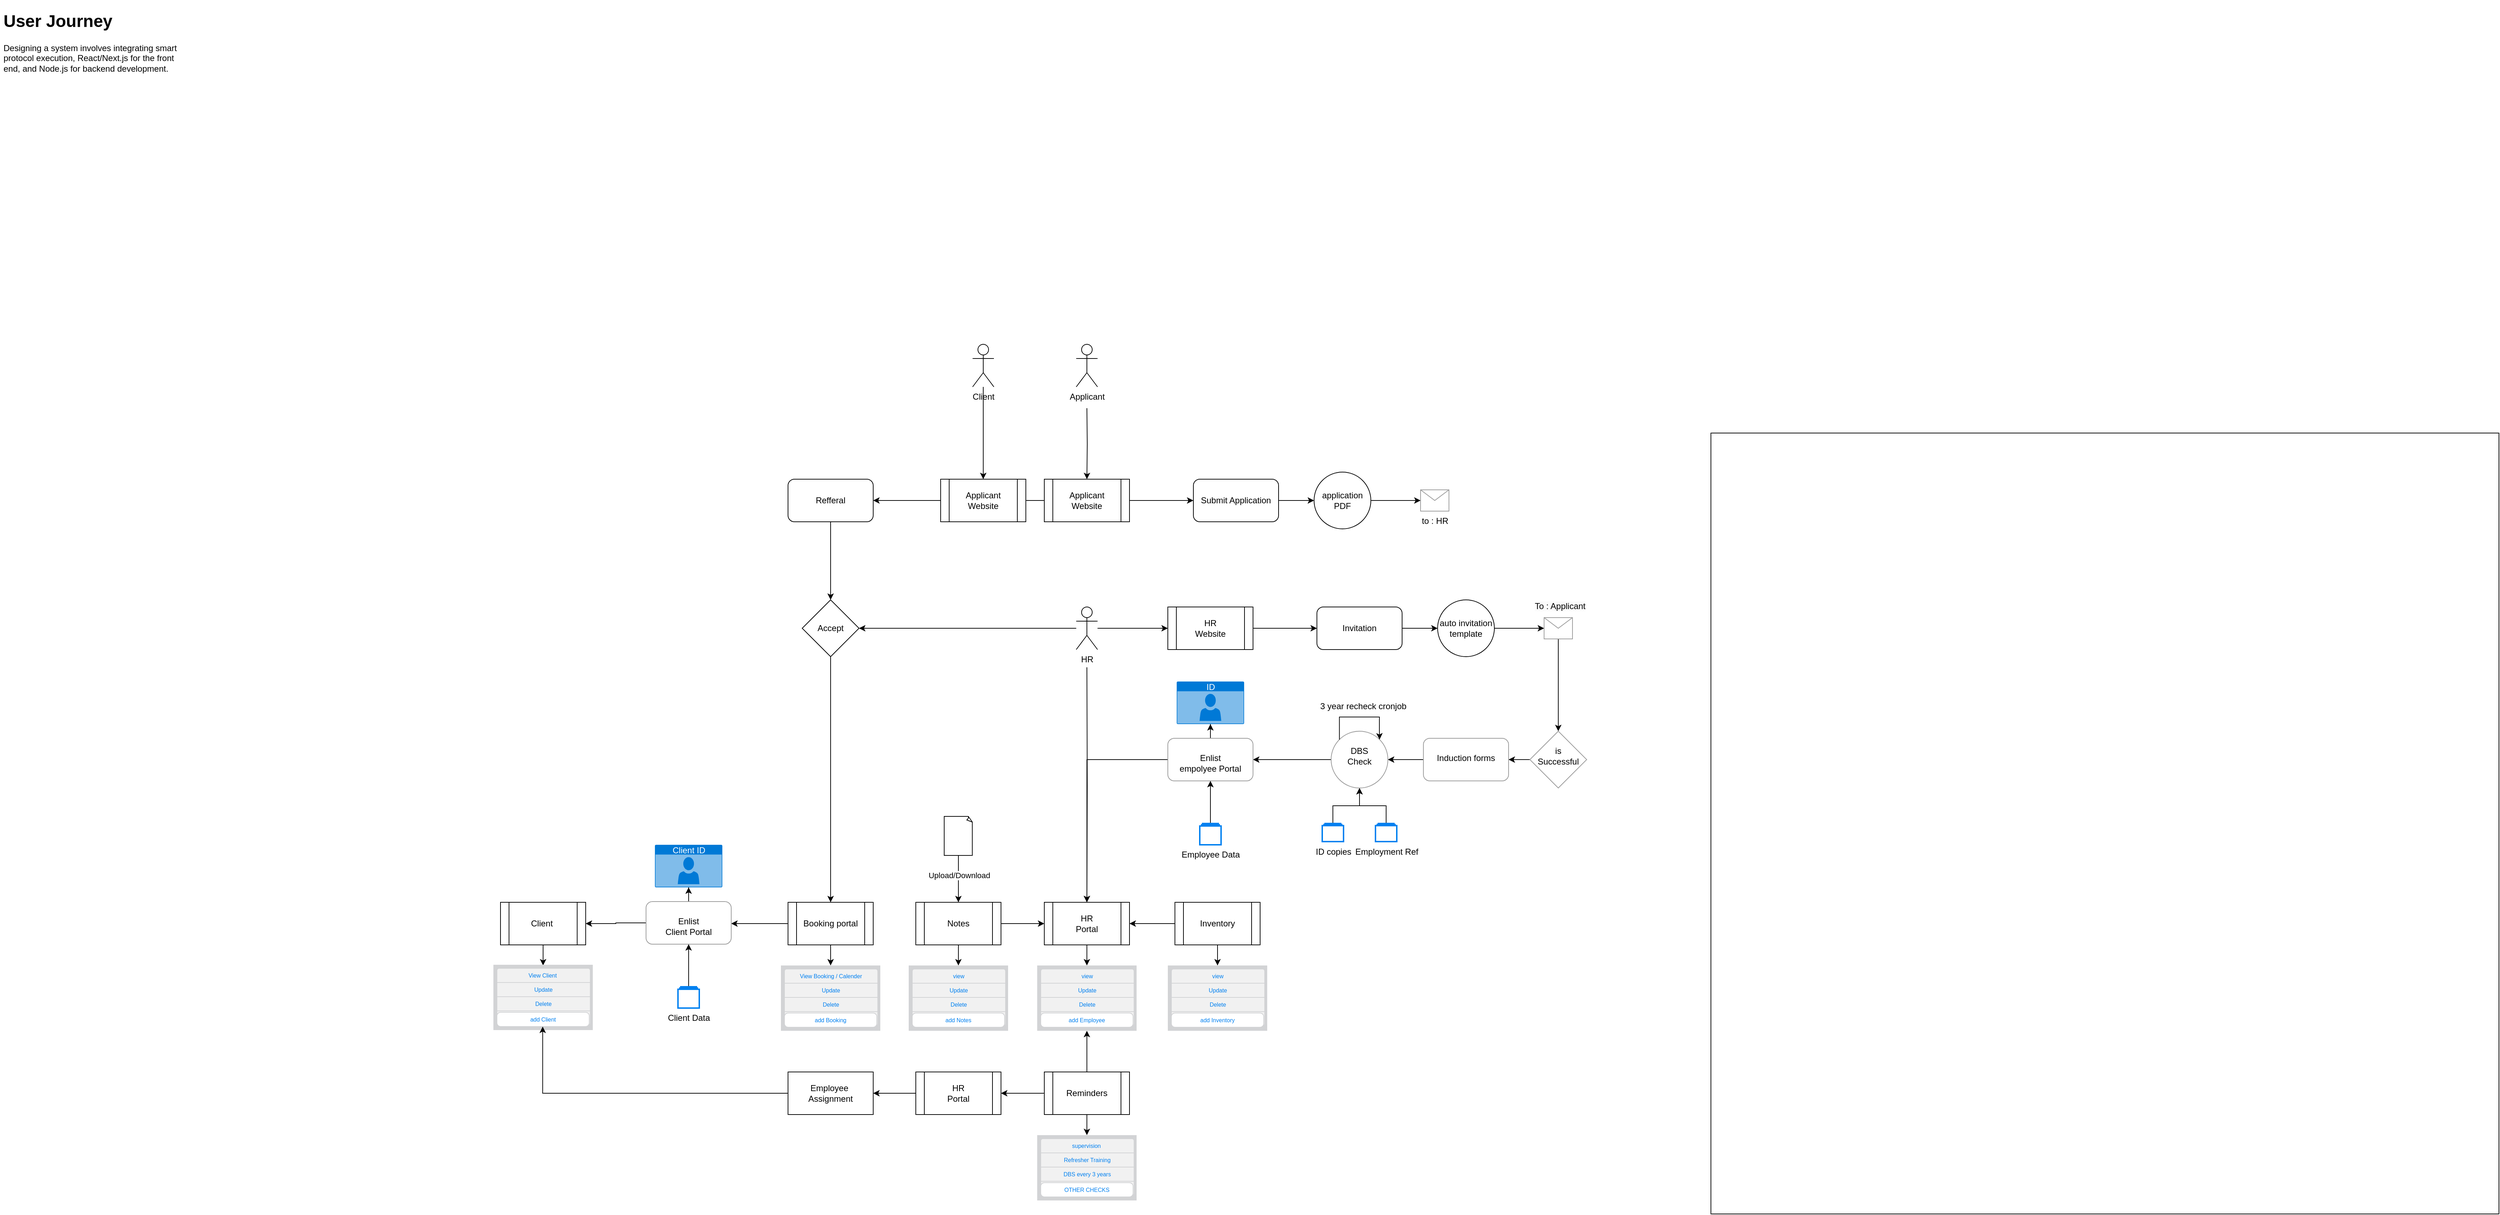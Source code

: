 <mxfile version="23.1.2" type="github">
  <diagram name="Page-1" id="7jnju3X13NSetyP83VK7">
    <mxGraphModel dx="2098" dy="1732" grid="1" gridSize="10" guides="1" tooltips="1" connect="1" arrows="1" fold="1" page="1" pageScale="1" pageWidth="850" pageHeight="1100" math="0" shadow="0">
      <root>
        <mxCell id="0" />
        <mxCell id="1" parent="0" />
        <mxCell id="fMP2AaIuiXEpkMYZhFBn-1" value="" style="rounded=0;whiteSpace=wrap;html=1;" vertex="1" parent="1">
          <mxGeometry x="1820" y="10" width="1110" height="1100" as="geometry" />
        </mxCell>
        <mxCell id="PZjx9glAYog10NwFBfw6-6" style="edgeStyle=orthogonalEdgeStyle;rounded=0;orthogonalLoop=1;jettySize=auto;html=1;entryX=0;entryY=0.5;entryDx=0;entryDy=0;" parent="1" source="PZjx9glAYog10NwFBfw6-1" target="PZjx9glAYog10NwFBfw6-2" edge="1">
          <mxGeometry relative="1" as="geometry" />
        </mxCell>
        <mxCell id="PZjx9glAYog10NwFBfw6-1" value="Applicant&lt;br&gt;Website" style="shape=process;whiteSpace=wrap;html=1;backgroundOutline=1;" parent="1" vertex="1">
          <mxGeometry x="881" y="75" width="120" height="60" as="geometry" />
        </mxCell>
        <mxCell id="PZjx9glAYog10NwFBfw6-11" value="" style="edgeStyle=orthogonalEdgeStyle;rounded=0;orthogonalLoop=1;jettySize=auto;html=1;" parent="1" source="PZjx9glAYog10NwFBfw6-2" target="PZjx9glAYog10NwFBfw6-10" edge="1">
          <mxGeometry relative="1" as="geometry" />
        </mxCell>
        <mxCell id="PZjx9glAYog10NwFBfw6-2" value="Submit Application" style="rounded=1;whiteSpace=wrap;html=1;" parent="1" vertex="1">
          <mxGeometry x="1091" y="75" width="120" height="60" as="geometry" />
        </mxCell>
        <mxCell id="fMP2AaIuiXEpkMYZhFBn-12" style="edgeStyle=orthogonalEdgeStyle;rounded=0;orthogonalLoop=1;jettySize=auto;html=1;" edge="1" parent="1" target="PZjx9glAYog10NwFBfw6-1">
          <mxGeometry relative="1" as="geometry">
            <mxPoint x="941" y="-25" as="sourcePoint" />
          </mxGeometry>
        </mxCell>
        <mxCell id="PZjx9glAYog10NwFBfw6-3" value="Applicant" style="shape=umlActor;verticalLabelPosition=bottom;verticalAlign=top;html=1;outlineConnect=0;" parent="1" vertex="1">
          <mxGeometry x="926" y="-115" width="30" height="60" as="geometry" />
        </mxCell>
        <mxCell id="PZjx9glAYog10NwFBfw6-7" value="to : HR" style="verticalLabelPosition=bottom;shadow=0;dashed=0;align=center;html=1;verticalAlign=top;strokeWidth=1;shape=mxgraph.mockup.misc.mail2;strokeColor=#999999;" parent="1" vertex="1">
          <mxGeometry x="1411" y="90" width="40" height="30" as="geometry" />
        </mxCell>
        <mxCell id="PZjx9glAYog10NwFBfw6-12" value="" style="edgeStyle=orthogonalEdgeStyle;rounded=0;orthogonalLoop=1;jettySize=auto;html=1;" parent="1" source="PZjx9glAYog10NwFBfw6-10" target="PZjx9glAYog10NwFBfw6-7" edge="1">
          <mxGeometry relative="1" as="geometry" />
        </mxCell>
        <mxCell id="PZjx9glAYog10NwFBfw6-10" value="application PDF" style="ellipse;whiteSpace=wrap;html=1;aspect=fixed;" parent="1" vertex="1">
          <mxGeometry x="1261" y="65" width="80" height="80" as="geometry" />
        </mxCell>
        <mxCell id="PZjx9glAYog10NwFBfw6-13" style="edgeStyle=orthogonalEdgeStyle;rounded=0;orthogonalLoop=1;jettySize=auto;html=1;entryX=0;entryY=0.5;entryDx=0;entryDy=0;" parent="1" source="PZjx9glAYog10NwFBfw6-14" target="PZjx9glAYog10NwFBfw6-16" edge="1">
          <mxGeometry relative="1" as="geometry" />
        </mxCell>
        <mxCell id="PZjx9glAYog10NwFBfw6-14" value="HR&lt;br&gt;Website" style="shape=process;whiteSpace=wrap;html=1;backgroundOutline=1;" parent="1" vertex="1">
          <mxGeometry x="1055" y="255" width="120" height="60" as="geometry" />
        </mxCell>
        <mxCell id="PZjx9glAYog10NwFBfw6-15" value="" style="edgeStyle=orthogonalEdgeStyle;rounded=0;orthogonalLoop=1;jettySize=auto;html=1;" parent="1" source="PZjx9glAYog10NwFBfw6-16" target="PZjx9glAYog10NwFBfw6-21" edge="1">
          <mxGeometry relative="1" as="geometry" />
        </mxCell>
        <mxCell id="PZjx9glAYog10NwFBfw6-16" value="Invitation" style="rounded=1;whiteSpace=wrap;html=1;" parent="1" vertex="1">
          <mxGeometry x="1265" y="255" width="120" height="60" as="geometry" />
        </mxCell>
        <mxCell id="PZjx9glAYog10NwFBfw6-17" style="edgeStyle=orthogonalEdgeStyle;rounded=0;orthogonalLoop=1;jettySize=auto;html=1;entryX=0;entryY=0.5;entryDx=0;entryDy=0;" parent="1" source="PZjx9glAYog10NwFBfw6-18" target="PZjx9glAYog10NwFBfw6-14" edge="1">
          <mxGeometry relative="1" as="geometry" />
        </mxCell>
        <mxCell id="PZjx9glAYog10NwFBfw6-68" style="edgeStyle=orthogonalEdgeStyle;rounded=0;orthogonalLoop=1;jettySize=auto;html=1;" parent="1" target="PZjx9glAYog10NwFBfw6-58" edge="1">
          <mxGeometry relative="1" as="geometry">
            <mxPoint x="941" y="340" as="sourcePoint" />
          </mxGeometry>
        </mxCell>
        <mxCell id="fMP2AaIuiXEpkMYZhFBn-17" style="edgeStyle=orthogonalEdgeStyle;rounded=0;orthogonalLoop=1;jettySize=auto;html=1;entryX=1;entryY=0.5;entryDx=0;entryDy=0;" edge="1" parent="1" source="PZjx9glAYog10NwFBfw6-18" target="fMP2AaIuiXEpkMYZhFBn-19">
          <mxGeometry relative="1" as="geometry">
            <mxPoint x="630" y="285" as="targetPoint" />
          </mxGeometry>
        </mxCell>
        <mxCell id="PZjx9glAYog10NwFBfw6-18" value="HR" style="shape=umlActor;verticalLabelPosition=bottom;verticalAlign=top;html=1;outlineConnect=0;" parent="1" vertex="1">
          <mxGeometry x="926" y="255" width="30" height="60" as="geometry" />
        </mxCell>
        <mxCell id="PZjx9glAYog10NwFBfw6-23" value="" style="edgeStyle=orthogonalEdgeStyle;rounded=0;orthogonalLoop=1;jettySize=auto;html=1;" parent="1" source="PZjx9glAYog10NwFBfw6-19" target="PZjx9glAYog10NwFBfw6-22" edge="1">
          <mxGeometry relative="1" as="geometry" />
        </mxCell>
        <mxCell id="PZjx9glAYog10NwFBfw6-19" value="" style="verticalLabelPosition=bottom;shadow=0;dashed=0;align=center;html=1;verticalAlign=top;strokeWidth=1;shape=mxgraph.mockup.misc.mail2;strokeColor=#999999;" parent="1" vertex="1">
          <mxGeometry x="1585" y="270" width="40" height="30" as="geometry" />
        </mxCell>
        <mxCell id="PZjx9glAYog10NwFBfw6-20" value="" style="edgeStyle=orthogonalEdgeStyle;rounded=0;orthogonalLoop=1;jettySize=auto;html=1;" parent="1" source="PZjx9glAYog10NwFBfw6-21" target="PZjx9glAYog10NwFBfw6-19" edge="1">
          <mxGeometry relative="1" as="geometry" />
        </mxCell>
        <mxCell id="PZjx9glAYog10NwFBfw6-21" value="auto invitation template" style="ellipse;whiteSpace=wrap;html=1;aspect=fixed;" parent="1" vertex="1">
          <mxGeometry x="1435" y="245" width="80" height="80" as="geometry" />
        </mxCell>
        <mxCell id="PZjx9glAYog10NwFBfw6-25" value="" style="edgeStyle=orthogonalEdgeStyle;rounded=0;orthogonalLoop=1;jettySize=auto;html=1;" parent="1" source="PZjx9glAYog10NwFBfw6-22" target="PZjx9glAYog10NwFBfw6-24" edge="1">
          <mxGeometry relative="1" as="geometry" />
        </mxCell>
        <mxCell id="PZjx9glAYog10NwFBfw6-22" value="&lt;br&gt;is&lt;br&gt;Successful" style="rhombus;whiteSpace=wrap;html=1;verticalAlign=top;strokeColor=#999999;shadow=0;dashed=0;strokeWidth=1;" parent="1" vertex="1">
          <mxGeometry x="1565" y="430" width="80" height="80" as="geometry" />
        </mxCell>
        <mxCell id="PZjx9glAYog10NwFBfw6-35" value="" style="edgeStyle=orthogonalEdgeStyle;rounded=0;orthogonalLoop=1;jettySize=auto;html=1;" parent="1" source="PZjx9glAYog10NwFBfw6-24" target="PZjx9glAYog10NwFBfw6-34" edge="1">
          <mxGeometry relative="1" as="geometry" />
        </mxCell>
        <mxCell id="PZjx9glAYog10NwFBfw6-24" value="&lt;br&gt;Induction forms" style="rounded=1;whiteSpace=wrap;html=1;verticalAlign=top;strokeColor=#999999;shadow=0;dashed=0;strokeWidth=1;" parent="1" vertex="1">
          <mxGeometry x="1415" y="440" width="120" height="60" as="geometry" />
        </mxCell>
        <mxCell id="PZjx9glAYog10NwFBfw6-26" value="&lt;span style=&quot;color: rgb(0, 0, 0); font-family: Helvetica; font-size: 12px; font-style: normal; font-variant-ligatures: normal; font-variant-caps: normal; font-weight: 400; letter-spacing: normal; orphans: 2; text-align: center; text-indent: 0px; text-transform: none; widows: 2; word-spacing: 0px; -webkit-text-stroke-width: 0px; background-color: rgb(251, 251, 251); text-decoration-thickness: initial; text-decoration-style: initial; text-decoration-color: initial; float: none; display: inline !important;&quot;&gt;To : Applicant&lt;/span&gt;" style="text;whiteSpace=wrap;html=1;" parent="1" vertex="1">
          <mxGeometry x="1570" y="240" width="80" height="30" as="geometry" />
        </mxCell>
        <mxCell id="PZjx9glAYog10NwFBfw6-37" style="edgeStyle=orthogonalEdgeStyle;rounded=0;orthogonalLoop=1;jettySize=auto;html=1;entryX=0.5;entryY=1;entryDx=0;entryDy=0;" parent="1" source="PZjx9glAYog10NwFBfw6-31" target="PZjx9glAYog10NwFBfw6-34" edge="1">
          <mxGeometry relative="1" as="geometry" />
        </mxCell>
        <mxCell id="PZjx9glAYog10NwFBfw6-31" value="ID copies" style="html=1;verticalLabelPosition=bottom;align=center;labelBackgroundColor=#ffffff;verticalAlign=top;strokeWidth=2;strokeColor=#0080F0;shadow=0;dashed=0;shape=mxgraph.ios7.icons.folders;" parent="1" vertex="1">
          <mxGeometry x="1272.5" y="560" width="30" height="25.5" as="geometry" />
        </mxCell>
        <mxCell id="PZjx9glAYog10NwFBfw6-36" style="edgeStyle=orthogonalEdgeStyle;rounded=0;orthogonalLoop=1;jettySize=auto;html=1;entryX=0.5;entryY=1;entryDx=0;entryDy=0;" parent="1" source="PZjx9glAYog10NwFBfw6-33" target="PZjx9glAYog10NwFBfw6-34" edge="1">
          <mxGeometry relative="1" as="geometry" />
        </mxCell>
        <mxCell id="PZjx9glAYog10NwFBfw6-33" value="Employment Ref" style="html=1;verticalLabelPosition=bottom;align=center;labelBackgroundColor=#ffffff;verticalAlign=top;strokeWidth=2;strokeColor=#0080F0;shadow=0;dashed=0;shape=mxgraph.ios7.icons.folders;" parent="1" vertex="1">
          <mxGeometry x="1347.5" y="560" width="30" height="25.5" as="geometry" />
        </mxCell>
        <mxCell id="PZjx9glAYog10NwFBfw6-39" value="" style="edgeStyle=orthogonalEdgeStyle;rounded=0;orthogonalLoop=1;jettySize=auto;html=1;" parent="1" source="PZjx9glAYog10NwFBfw6-34" target="PZjx9glAYog10NwFBfw6-38" edge="1">
          <mxGeometry relative="1" as="geometry" />
        </mxCell>
        <mxCell id="PZjx9glAYog10NwFBfw6-34" value="&lt;br&gt;DBS&lt;br&gt;Check" style="ellipse;whiteSpace=wrap;html=1;verticalAlign=top;strokeColor=#999999;rounded=1;shadow=0;dashed=0;strokeWidth=1;" parent="1" vertex="1">
          <mxGeometry x="1285" y="430" width="80" height="80" as="geometry" />
        </mxCell>
        <mxCell id="PZjx9glAYog10NwFBfw6-70" value="" style="edgeStyle=orthogonalEdgeStyle;rounded=0;orthogonalLoop=1;jettySize=auto;html=1;" parent="1" source="PZjx9glAYog10NwFBfw6-38" target="PZjx9glAYog10NwFBfw6-58" edge="1">
          <mxGeometry relative="1" as="geometry" />
        </mxCell>
        <mxCell id="PZjx9glAYog10NwFBfw6-72" value="" style="edgeStyle=orthogonalEdgeStyle;rounded=0;orthogonalLoop=1;jettySize=auto;html=1;" parent="1" source="PZjx9glAYog10NwFBfw6-38" target="PZjx9glAYog10NwFBfw6-71" edge="1">
          <mxGeometry relative="1" as="geometry" />
        </mxCell>
        <mxCell id="PZjx9glAYog10NwFBfw6-38" value="&lt;br&gt;Enlist&lt;br&gt;empolyee Portal" style="whiteSpace=wrap;html=1;verticalAlign=top;strokeColor=#999999;rounded=1;shadow=0;dashed=0;strokeWidth=1;" parent="1" vertex="1">
          <mxGeometry x="1055" y="440" width="120" height="60" as="geometry" />
        </mxCell>
        <mxCell id="PZjx9glAYog10NwFBfw6-41" value="" style="edgeStyle=orthogonalEdgeStyle;rounded=0;orthogonalLoop=1;jettySize=auto;html=1;" parent="1" source="PZjx9glAYog10NwFBfw6-40" target="PZjx9glAYog10NwFBfw6-38" edge="1">
          <mxGeometry relative="1" as="geometry" />
        </mxCell>
        <mxCell id="PZjx9glAYog10NwFBfw6-40" value="Employee Data" style="html=1;verticalLabelPosition=bottom;align=center;labelBackgroundColor=#ffffff;verticalAlign=top;strokeWidth=2;strokeColor=#0080F0;shadow=0;dashed=0;shape=mxgraph.ios7.icons.folders;" parent="1" vertex="1">
          <mxGeometry x="1100" y="560" width="30" height="30" as="geometry" />
        </mxCell>
        <mxCell id="PZjx9glAYog10NwFBfw6-67" style="edgeStyle=orthogonalEdgeStyle;rounded=0;orthogonalLoop=1;jettySize=auto;html=1;entryX=0.5;entryY=0;entryDx=0;entryDy=0;" parent="1" source="PZjx9glAYog10NwFBfw6-58" target="PZjx9glAYog10NwFBfw6-59" edge="1">
          <mxGeometry relative="1" as="geometry" />
        </mxCell>
        <mxCell id="PZjx9glAYog10NwFBfw6-58" value="HR&lt;br&gt;Portal" style="shape=process;whiteSpace=wrap;html=1;backgroundOutline=1;" parent="1" vertex="1">
          <mxGeometry x="881" y="671" width="120" height="60" as="geometry" />
        </mxCell>
        <mxCell id="PZjx9glAYog10NwFBfw6-59" value="" style="shape=rect;rSize=3;strokeColor=none;fillColor=#D2D3D5;gradientColor=none;shadow=0;html=1;" parent="1" vertex="1">
          <mxGeometry x="871" y="760" width="140" height="92" as="geometry" />
        </mxCell>
        <mxCell id="PZjx9glAYog10NwFBfw6-60" value="view" style="html=1;strokeWidth=1;shadow=0;dashed=0;shape=mxgraph.ios7ui.topButton;rSize=3;strokeColor=#D2D3D5;fontSize=8;fillColor=#F1F1F1;fontColor=#0080F0;resizeWidth=1;whiteSpace=wrap;" parent="PZjx9glAYog10NwFBfw6-59" vertex="1">
          <mxGeometry width="131.463" height="20" relative="1" as="geometry">
            <mxPoint x="5" y="5" as="offset" />
          </mxGeometry>
        </mxCell>
        <mxCell id="PZjx9glAYog10NwFBfw6-61" value="Update" style="shape=rect;html=1;strokeColor=#D2D3D5;fontSize=8;fillColor=#F1F1F1;fontColor=#0080F0;resizeWidth=1;whiteSpace=wrap;" parent="PZjx9glAYog10NwFBfw6-59" vertex="1">
          <mxGeometry width="131.463" height="20" relative="1" as="geometry">
            <mxPoint x="5" y="25" as="offset" />
          </mxGeometry>
        </mxCell>
        <mxCell id="PZjx9glAYog10NwFBfw6-62" value="Delete" style="shape=rect;html=1;strokeColor=#D2D3D5;fontSize=8;fillColor=#F1F1F1;fontColor=#0080F0;resizeWidth=1;whiteSpace=wrap;" parent="PZjx9glAYog10NwFBfw6-59" vertex="1">
          <mxGeometry width="131.463" height="20" relative="1" as="geometry">
            <mxPoint x="5" y="45" as="offset" />
          </mxGeometry>
        </mxCell>
        <mxCell id="PZjx9glAYog10NwFBfw6-63" value="Label" style="html=1;strokeWidth=1;shadow=0;dashed=0;shape=mxgraph.ios7ui.bottomButton;rSize=3;strokeColor=#D2D3D5;fontSize=8;fillColor=#F1F1F1;fontColor=#0080F0;resizeWidth=1;whiteSpace=wrap;" parent="PZjx9glAYog10NwFBfw6-59" vertex="1">
          <mxGeometry width="131.463" height="20" relative="1" as="geometry">
            <mxPoint x="5" y="65" as="offset" />
          </mxGeometry>
        </mxCell>
        <mxCell id="PZjx9glAYog10NwFBfw6-64" value="add Employee" style="html=1;strokeWidth=1;shadow=0;dashed=0;shape=mxgraph.ios7ui.marginRect;rx=5;ry=5;rectMargin=5;strokeColor=#D2D3D5;fontSize=8;fillColor=#ffffff;fontColor=#0080F0;resizeWidth=1;whiteSpace=wrap;" parent="PZjx9glAYog10NwFBfw6-59" vertex="1">
          <mxGeometry y="1" width="140" height="30" relative="1" as="geometry">
            <mxPoint y="-30" as="offset" />
          </mxGeometry>
        </mxCell>
        <mxCell id="PZjx9glAYog10NwFBfw6-71" value="ID" style="html=1;whiteSpace=wrap;strokeColor=none;fillColor=#0079D6;labelPosition=center;verticalLabelPosition=middle;verticalAlign=top;align=center;fontSize=12;outlineConnect=0;spacingTop=-6;fontColor=#FFFFFF;sketch=0;shape=mxgraph.sitemap.profile;" parent="1" vertex="1">
          <mxGeometry x="1067.5" y="360" width="95" height="60" as="geometry" />
        </mxCell>
        <mxCell id="PZjx9glAYog10NwFBfw6-73" style="edgeStyle=orthogonalEdgeStyle;rounded=0;orthogonalLoop=1;jettySize=auto;html=1;entryX=0.5;entryY=0;entryDx=0;entryDy=0;" parent="1" source="PZjx9glAYog10NwFBfw6-74" target="PZjx9glAYog10NwFBfw6-75" edge="1">
          <mxGeometry relative="1" as="geometry" />
        </mxCell>
        <mxCell id="PZjx9glAYog10NwFBfw6-89" value="" style="edgeStyle=orthogonalEdgeStyle;rounded=0;orthogonalLoop=1;jettySize=auto;html=1;" parent="1" source="PZjx9glAYog10NwFBfw6-74" target="PZjx9glAYog10NwFBfw6-58" edge="1">
          <mxGeometry relative="1" as="geometry" />
        </mxCell>
        <mxCell id="PZjx9glAYog10NwFBfw6-74" value="Inventory" style="shape=process;whiteSpace=wrap;html=1;backgroundOutline=1;" parent="1" vertex="1">
          <mxGeometry x="1065" y="671" width="120" height="60" as="geometry" />
        </mxCell>
        <mxCell id="PZjx9glAYog10NwFBfw6-75" value="" style="shape=rect;rSize=3;strokeColor=none;fillColor=#D2D3D5;gradientColor=none;shadow=0;html=1;" parent="1" vertex="1">
          <mxGeometry x="1055" y="760" width="140" height="92" as="geometry" />
        </mxCell>
        <mxCell id="PZjx9glAYog10NwFBfw6-76" value="view" style="html=1;strokeWidth=1;shadow=0;dashed=0;shape=mxgraph.ios7ui.topButton;rSize=3;strokeColor=#D2D3D5;fontSize=8;fillColor=#F1F1F1;fontColor=#0080F0;resizeWidth=1;whiteSpace=wrap;" parent="PZjx9glAYog10NwFBfw6-75" vertex="1">
          <mxGeometry width="131.463" height="20" relative="1" as="geometry">
            <mxPoint x="5" y="5" as="offset" />
          </mxGeometry>
        </mxCell>
        <mxCell id="PZjx9glAYog10NwFBfw6-77" value="Update" style="shape=rect;html=1;strokeColor=#D2D3D5;fontSize=8;fillColor=#F1F1F1;fontColor=#0080F0;resizeWidth=1;whiteSpace=wrap;" parent="PZjx9glAYog10NwFBfw6-75" vertex="1">
          <mxGeometry width="131.463" height="20" relative="1" as="geometry">
            <mxPoint x="5" y="25" as="offset" />
          </mxGeometry>
        </mxCell>
        <mxCell id="PZjx9glAYog10NwFBfw6-78" value="Delete" style="shape=rect;html=1;strokeColor=#D2D3D5;fontSize=8;fillColor=#F1F1F1;fontColor=#0080F0;resizeWidth=1;whiteSpace=wrap;" parent="PZjx9glAYog10NwFBfw6-75" vertex="1">
          <mxGeometry width="131.463" height="20" relative="1" as="geometry">
            <mxPoint x="5" y="45" as="offset" />
          </mxGeometry>
        </mxCell>
        <mxCell id="PZjx9glAYog10NwFBfw6-79" value="Label" style="html=1;strokeWidth=1;shadow=0;dashed=0;shape=mxgraph.ios7ui.bottomButton;rSize=3;strokeColor=#D2D3D5;fontSize=8;fillColor=#F1F1F1;fontColor=#0080F0;resizeWidth=1;whiteSpace=wrap;" parent="PZjx9glAYog10NwFBfw6-75" vertex="1">
          <mxGeometry width="131.463" height="20" relative="1" as="geometry">
            <mxPoint x="5" y="65" as="offset" />
          </mxGeometry>
        </mxCell>
        <mxCell id="PZjx9glAYog10NwFBfw6-80" value="add Inventory" style="html=1;strokeWidth=1;shadow=0;dashed=0;shape=mxgraph.ios7ui.marginRect;rx=5;ry=5;rectMargin=5;strokeColor=#D2D3D5;fontSize=8;fillColor=#ffffff;fontColor=#0080F0;resizeWidth=1;whiteSpace=wrap;" parent="PZjx9glAYog10NwFBfw6-75" vertex="1">
          <mxGeometry y="1" width="140" height="30" relative="1" as="geometry">
            <mxPoint y="-30" as="offset" />
          </mxGeometry>
        </mxCell>
        <mxCell id="PZjx9glAYog10NwFBfw6-81" style="edgeStyle=orthogonalEdgeStyle;rounded=0;orthogonalLoop=1;jettySize=auto;html=1;entryX=0.5;entryY=0;entryDx=0;entryDy=0;" parent="1" source="PZjx9glAYog10NwFBfw6-82" target="PZjx9glAYog10NwFBfw6-83" edge="1">
          <mxGeometry relative="1" as="geometry" />
        </mxCell>
        <mxCell id="PZjx9glAYog10NwFBfw6-90" value="" style="edgeStyle=orthogonalEdgeStyle;rounded=0;orthogonalLoop=1;jettySize=auto;html=1;" parent="1" source="PZjx9glAYog10NwFBfw6-82" target="PZjx9glAYog10NwFBfw6-58" edge="1">
          <mxGeometry relative="1" as="geometry" />
        </mxCell>
        <mxCell id="PZjx9glAYog10NwFBfw6-82" value="Notes" style="shape=process;whiteSpace=wrap;html=1;backgroundOutline=1;" parent="1" vertex="1">
          <mxGeometry x="700" y="671" width="120" height="60" as="geometry" />
        </mxCell>
        <mxCell id="PZjx9glAYog10NwFBfw6-83" value="" style="shape=rect;rSize=3;strokeColor=none;fillColor=#D2D3D5;gradientColor=none;shadow=0;html=1;" parent="1" vertex="1">
          <mxGeometry x="690" y="760" width="140" height="92" as="geometry" />
        </mxCell>
        <mxCell id="PZjx9glAYog10NwFBfw6-84" value="view" style="html=1;strokeWidth=1;shadow=0;dashed=0;shape=mxgraph.ios7ui.topButton;rSize=3;strokeColor=#D2D3D5;fontSize=8;fillColor=#F1F1F1;fontColor=#0080F0;resizeWidth=1;whiteSpace=wrap;" parent="PZjx9glAYog10NwFBfw6-83" vertex="1">
          <mxGeometry width="131.463" height="20" relative="1" as="geometry">
            <mxPoint x="5" y="5" as="offset" />
          </mxGeometry>
        </mxCell>
        <mxCell id="PZjx9glAYog10NwFBfw6-85" value="Update" style="shape=rect;html=1;strokeColor=#D2D3D5;fontSize=8;fillColor=#F1F1F1;fontColor=#0080F0;resizeWidth=1;whiteSpace=wrap;" parent="PZjx9glAYog10NwFBfw6-83" vertex="1">
          <mxGeometry width="131.463" height="20" relative="1" as="geometry">
            <mxPoint x="5" y="25" as="offset" />
          </mxGeometry>
        </mxCell>
        <mxCell id="PZjx9glAYog10NwFBfw6-86" value="Delete" style="shape=rect;html=1;strokeColor=#D2D3D5;fontSize=8;fillColor=#F1F1F1;fontColor=#0080F0;resizeWidth=1;whiteSpace=wrap;" parent="PZjx9glAYog10NwFBfw6-83" vertex="1">
          <mxGeometry width="131.463" height="20" relative="1" as="geometry">
            <mxPoint x="5" y="45" as="offset" />
          </mxGeometry>
        </mxCell>
        <mxCell id="PZjx9glAYog10NwFBfw6-87" value="Label" style="html=1;strokeWidth=1;shadow=0;dashed=0;shape=mxgraph.ios7ui.bottomButton;rSize=3;strokeColor=#D2D3D5;fontSize=8;fillColor=#F1F1F1;fontColor=#0080F0;resizeWidth=1;whiteSpace=wrap;" parent="PZjx9glAYog10NwFBfw6-83" vertex="1">
          <mxGeometry width="131.463" height="20" relative="1" as="geometry">
            <mxPoint x="5" y="65" as="offset" />
          </mxGeometry>
        </mxCell>
        <mxCell id="PZjx9glAYog10NwFBfw6-88" value="add Notes" style="html=1;strokeWidth=1;shadow=0;dashed=0;shape=mxgraph.ios7ui.marginRect;rx=5;ry=5;rectMargin=5;strokeColor=#D2D3D5;fontSize=8;fillColor=#ffffff;fontColor=#0080F0;resizeWidth=1;whiteSpace=wrap;" parent="PZjx9glAYog10NwFBfw6-83" vertex="1">
          <mxGeometry y="1" width="140" height="30" relative="1" as="geometry">
            <mxPoint y="-30" as="offset" />
          </mxGeometry>
        </mxCell>
        <mxCell id="PZjx9glAYog10NwFBfw6-92" value="" style="edgeStyle=orthogonalEdgeStyle;rounded=0;orthogonalLoop=1;jettySize=auto;html=1;" parent="1" source="PZjx9glAYog10NwFBfw6-91" target="PZjx9glAYog10NwFBfw6-82" edge="1">
          <mxGeometry relative="1" as="geometry" />
        </mxCell>
        <mxCell id="PZjx9glAYog10NwFBfw6-93" value="Upload/Download" style="edgeLabel;html=1;align=center;verticalAlign=middle;resizable=0;points=[];" parent="PZjx9glAYog10NwFBfw6-92" vertex="1" connectable="0">
          <mxGeometry x="-0.144" y="1" relative="1" as="geometry">
            <mxPoint as="offset" />
          </mxGeometry>
        </mxCell>
        <mxCell id="PZjx9glAYog10NwFBfw6-91" value="" style="whiteSpace=wrap;html=1;shape=mxgraph.basic.document" parent="1" vertex="1">
          <mxGeometry x="740" y="550" width="40" height="55" as="geometry" />
        </mxCell>
        <mxCell id="PZjx9glAYog10NwFBfw6-94" style="edgeStyle=orthogonalEdgeStyle;rounded=0;orthogonalLoop=1;jettySize=auto;html=1;exitX=0;exitY=0;exitDx=0;exitDy=0;entryX=1;entryY=0;entryDx=0;entryDy=0;" parent="1" source="PZjx9glAYog10NwFBfw6-34" target="PZjx9glAYog10NwFBfw6-34" edge="1">
          <mxGeometry relative="1" as="geometry">
            <Array as="points">
              <mxPoint x="1297" y="410" />
              <mxPoint x="1353" y="410" />
              <mxPoint x="1353" y="430" />
              <mxPoint x="1353" y="430" />
            </Array>
          </mxGeometry>
        </mxCell>
        <mxCell id="PZjx9glAYog10NwFBfw6-95" value="3 year recheck cronjob" style="text;html=1;align=center;verticalAlign=middle;resizable=0;points=[];autosize=1;strokeColor=none;fillColor=none;" parent="1" vertex="1">
          <mxGeometry x="1260" y="380" width="140" height="30" as="geometry" />
        </mxCell>
        <mxCell id="PZjx9glAYog10NwFBfw6-96" style="edgeStyle=orthogonalEdgeStyle;rounded=0;orthogonalLoop=1;jettySize=auto;html=1;entryX=0.5;entryY=0;entryDx=0;entryDy=0;" parent="1" source="PZjx9glAYog10NwFBfw6-97" target="PZjx9glAYog10NwFBfw6-98" edge="1">
          <mxGeometry relative="1" as="geometry" />
        </mxCell>
        <mxCell id="PZjx9glAYog10NwFBfw6-104" value="" style="edgeStyle=orthogonalEdgeStyle;rounded=0;orthogonalLoop=1;jettySize=auto;html=1;" parent="1" source="PZjx9glAYog10NwFBfw6-97" target="PZjx9glAYog10NwFBfw6-64" edge="1">
          <mxGeometry relative="1" as="geometry" />
        </mxCell>
        <mxCell id="fMP2AaIuiXEpkMYZhFBn-51" value="" style="edgeStyle=orthogonalEdgeStyle;rounded=0;orthogonalLoop=1;jettySize=auto;html=1;" edge="1" parent="1" source="PZjx9glAYog10NwFBfw6-97" target="fMP2AaIuiXEpkMYZhFBn-50">
          <mxGeometry relative="1" as="geometry" />
        </mxCell>
        <mxCell id="PZjx9glAYog10NwFBfw6-97" value="Reminders" style="shape=process;whiteSpace=wrap;html=1;backgroundOutline=1;" parent="1" vertex="1">
          <mxGeometry x="881" y="910" width="120" height="60" as="geometry" />
        </mxCell>
        <mxCell id="PZjx9glAYog10NwFBfw6-98" value="" style="shape=rect;rSize=3;strokeColor=none;fillColor=#D2D3D5;gradientColor=none;shadow=0;html=1;" parent="1" vertex="1">
          <mxGeometry x="871" y="999" width="140" height="92" as="geometry" />
        </mxCell>
        <mxCell id="PZjx9glAYog10NwFBfw6-99" value="&lt;p class=&quot;MsoNormal&quot;&gt;supervision&amp;nbsp;&lt;/p&gt;" style="html=1;strokeWidth=1;shadow=0;dashed=0;shape=mxgraph.ios7ui.topButton;rSize=3;strokeColor=#D2D3D5;fontSize=8;fillColor=#F1F1F1;fontColor=#0080F0;resizeWidth=1;whiteSpace=wrap;" parent="PZjx9glAYog10NwFBfw6-98" vertex="1">
          <mxGeometry width="131.463" height="20" relative="1" as="geometry">
            <mxPoint x="5" y="5" as="offset" />
          </mxGeometry>
        </mxCell>
        <mxCell id="PZjx9glAYog10NwFBfw6-100" value="&lt;p class=&quot;MsoNormal&quot;&gt;Refresher Training&lt;/p&gt;" style="shape=rect;html=1;strokeColor=#D2D3D5;fontSize=8;fillColor=#F1F1F1;fontColor=#0080F0;resizeWidth=1;whiteSpace=wrap;" parent="PZjx9glAYog10NwFBfw6-98" vertex="1">
          <mxGeometry width="131.463" height="20" relative="1" as="geometry">
            <mxPoint x="5" y="25" as="offset" />
          </mxGeometry>
        </mxCell>
        <mxCell id="PZjx9glAYog10NwFBfw6-101" value="&lt;p class=&quot;MsoNormal&quot;&gt;DBS every 3 years&lt;/p&gt;" style="shape=rect;html=1;strokeColor=#D2D3D5;fontSize=8;fillColor=#F1F1F1;fontColor=#0080F0;resizeWidth=1;whiteSpace=wrap;" parent="PZjx9glAYog10NwFBfw6-98" vertex="1">
          <mxGeometry width="131.463" height="20" relative="1" as="geometry">
            <mxPoint x="5" y="45" as="offset" />
          </mxGeometry>
        </mxCell>
        <mxCell id="PZjx9glAYog10NwFBfw6-102" value="Label" style="html=1;strokeWidth=1;shadow=0;dashed=0;shape=mxgraph.ios7ui.bottomButton;rSize=3;strokeColor=#D2D3D5;fontSize=8;fillColor=#F1F1F1;fontColor=#0080F0;resizeWidth=1;whiteSpace=wrap;" parent="PZjx9glAYog10NwFBfw6-98" vertex="1">
          <mxGeometry width="131.463" height="20" relative="1" as="geometry">
            <mxPoint x="5" y="65" as="offset" />
          </mxGeometry>
        </mxCell>
        <mxCell id="PZjx9glAYog10NwFBfw6-103" value="&lt;p class=&quot;MsoNormal&quot;&gt;OTHER CHECKS&lt;/p&gt;" style="html=1;strokeWidth=1;shadow=0;dashed=0;shape=mxgraph.ios7ui.marginRect;rx=5;ry=5;rectMargin=5;strokeColor=#D2D3D5;fontSize=8;fillColor=#ffffff;fontColor=#0080F0;resizeWidth=1;whiteSpace=wrap;" parent="PZjx9glAYog10NwFBfw6-98" vertex="1">
          <mxGeometry y="1" width="140" height="30" relative="1" as="geometry">
            <mxPoint y="-30" as="offset" />
          </mxGeometry>
        </mxCell>
        <mxCell id="fMP2AaIuiXEpkMYZhFBn-2" value="&lt;h1&gt;&lt;span style=&quot;background-color: initial;&quot;&gt;User Journey&lt;/span&gt;&lt;br&gt;&lt;/h1&gt;&lt;div&gt;Designing a system involves integrating smart protocol execution, React/Next.js for the front end, and Node.js for backend development.&lt;br&gt;&lt;/div&gt;" style="text;html=1;strokeColor=none;fillColor=none;spacing=5;spacingTop=-20;whiteSpace=wrap;overflow=hidden;rounded=0;" vertex="1" parent="1">
          <mxGeometry x="-590" y="-590" width="260" height="160" as="geometry" />
        </mxCell>
        <mxCell id="fMP2AaIuiXEpkMYZhFBn-13" value="" style="edgeStyle=orthogonalEdgeStyle;rounded=0;orthogonalLoop=1;jettySize=auto;html=1;" edge="1" parent="1" source="fMP2AaIuiXEpkMYZhFBn-4" target="fMP2AaIuiXEpkMYZhFBn-6">
          <mxGeometry relative="1" as="geometry" />
        </mxCell>
        <mxCell id="fMP2AaIuiXEpkMYZhFBn-15" style="edgeStyle=orthogonalEdgeStyle;rounded=0;orthogonalLoop=1;jettySize=auto;html=1;entryX=0;entryY=0.5;entryDx=0;entryDy=0;endArrow=none;endFill=0;" edge="1" parent="1" source="fMP2AaIuiXEpkMYZhFBn-4" target="PZjx9glAYog10NwFBfw6-1">
          <mxGeometry relative="1" as="geometry" />
        </mxCell>
        <mxCell id="fMP2AaIuiXEpkMYZhFBn-4" value="Applicant&lt;br&gt;Website" style="shape=process;whiteSpace=wrap;html=1;backgroundOutline=1;" vertex="1" parent="1">
          <mxGeometry x="735" y="75" width="120" height="60" as="geometry" />
        </mxCell>
        <mxCell id="fMP2AaIuiXEpkMYZhFBn-18" style="edgeStyle=orthogonalEdgeStyle;rounded=0;orthogonalLoop=1;jettySize=auto;html=1;" edge="1" parent="1" source="fMP2AaIuiXEpkMYZhFBn-6">
          <mxGeometry relative="1" as="geometry">
            <mxPoint x="580" y="245" as="targetPoint" />
          </mxGeometry>
        </mxCell>
        <mxCell id="fMP2AaIuiXEpkMYZhFBn-6" value="Refferal" style="rounded=1;whiteSpace=wrap;html=1;" vertex="1" parent="1">
          <mxGeometry x="520" y="75" width="120" height="60" as="geometry" />
        </mxCell>
        <mxCell id="fMP2AaIuiXEpkMYZhFBn-7" style="edgeStyle=orthogonalEdgeStyle;rounded=0;orthogonalLoop=1;jettySize=auto;html=1;entryX=0.5;entryY=0;entryDx=0;entryDy=0;" edge="1" parent="1" source="fMP2AaIuiXEpkMYZhFBn-8" target="fMP2AaIuiXEpkMYZhFBn-4">
          <mxGeometry relative="1" as="geometry">
            <mxPoint x="795" y="-20" as="sourcePoint" />
            <Array as="points">
              <mxPoint x="795" y="50" />
              <mxPoint x="795" y="50" />
            </Array>
          </mxGeometry>
        </mxCell>
        <mxCell id="fMP2AaIuiXEpkMYZhFBn-8" value="Client" style="shape=umlActor;verticalLabelPosition=bottom;verticalAlign=top;html=1;outlineConnect=0;" vertex="1" parent="1">
          <mxGeometry x="780" y="-115" width="30" height="60" as="geometry" />
        </mxCell>
        <mxCell id="fMP2AaIuiXEpkMYZhFBn-28" style="edgeStyle=orthogonalEdgeStyle;rounded=0;orthogonalLoop=1;jettySize=auto;html=1;" edge="1" parent="1" source="fMP2AaIuiXEpkMYZhFBn-19" target="fMP2AaIuiXEpkMYZhFBn-21">
          <mxGeometry relative="1" as="geometry" />
        </mxCell>
        <mxCell id="fMP2AaIuiXEpkMYZhFBn-19" value="Accept" style="rhombus;whiteSpace=wrap;html=1;" vertex="1" parent="1">
          <mxGeometry x="540" y="245" width="80" height="80" as="geometry" />
        </mxCell>
        <mxCell id="fMP2AaIuiXEpkMYZhFBn-20" style="edgeStyle=orthogonalEdgeStyle;rounded=0;orthogonalLoop=1;jettySize=auto;html=1;entryX=0.5;entryY=0;entryDx=0;entryDy=0;" edge="1" parent="1" source="fMP2AaIuiXEpkMYZhFBn-21" target="fMP2AaIuiXEpkMYZhFBn-22">
          <mxGeometry relative="1" as="geometry" />
        </mxCell>
        <mxCell id="fMP2AaIuiXEpkMYZhFBn-30" value="" style="edgeStyle=orthogonalEdgeStyle;rounded=0;orthogonalLoop=1;jettySize=auto;html=1;" edge="1" parent="1" source="fMP2AaIuiXEpkMYZhFBn-21">
          <mxGeometry relative="1" as="geometry">
            <mxPoint x="440" y="701" as="targetPoint" />
          </mxGeometry>
        </mxCell>
        <mxCell id="fMP2AaIuiXEpkMYZhFBn-21" value="Booking portal" style="shape=process;whiteSpace=wrap;html=1;backgroundOutline=1;" vertex="1" parent="1">
          <mxGeometry x="520" y="671" width="120" height="60" as="geometry" />
        </mxCell>
        <mxCell id="fMP2AaIuiXEpkMYZhFBn-22" value="" style="shape=rect;rSize=3;strokeColor=none;fillColor=#D2D3D5;gradientColor=none;shadow=0;html=1;" vertex="1" parent="1">
          <mxGeometry x="510" y="760" width="140" height="92" as="geometry" />
        </mxCell>
        <mxCell id="fMP2AaIuiXEpkMYZhFBn-23" value="View Booking / Calender" style="html=1;strokeWidth=1;shadow=0;dashed=0;shape=mxgraph.ios7ui.topButton;rSize=3;strokeColor=#D2D3D5;fontSize=8;fillColor=#F1F1F1;fontColor=#0080F0;resizeWidth=1;whiteSpace=wrap;" vertex="1" parent="fMP2AaIuiXEpkMYZhFBn-22">
          <mxGeometry width="131.463" height="20" relative="1" as="geometry">
            <mxPoint x="5" y="5" as="offset" />
          </mxGeometry>
        </mxCell>
        <mxCell id="fMP2AaIuiXEpkMYZhFBn-24" value="Update" style="shape=rect;html=1;strokeColor=#D2D3D5;fontSize=8;fillColor=#F1F1F1;fontColor=#0080F0;resizeWidth=1;whiteSpace=wrap;" vertex="1" parent="fMP2AaIuiXEpkMYZhFBn-22">
          <mxGeometry width="131.463" height="20" relative="1" as="geometry">
            <mxPoint x="5" y="25" as="offset" />
          </mxGeometry>
        </mxCell>
        <mxCell id="fMP2AaIuiXEpkMYZhFBn-25" value="Delete" style="shape=rect;html=1;strokeColor=#D2D3D5;fontSize=8;fillColor=#F1F1F1;fontColor=#0080F0;resizeWidth=1;whiteSpace=wrap;" vertex="1" parent="fMP2AaIuiXEpkMYZhFBn-22">
          <mxGeometry width="131.463" height="20" relative="1" as="geometry">
            <mxPoint x="5" y="45" as="offset" />
          </mxGeometry>
        </mxCell>
        <mxCell id="fMP2AaIuiXEpkMYZhFBn-26" value="Label" style="html=1;strokeWidth=1;shadow=0;dashed=0;shape=mxgraph.ios7ui.bottomButton;rSize=3;strokeColor=#D2D3D5;fontSize=8;fillColor=#F1F1F1;fontColor=#0080F0;resizeWidth=1;whiteSpace=wrap;" vertex="1" parent="fMP2AaIuiXEpkMYZhFBn-22">
          <mxGeometry width="131.463" height="20" relative="1" as="geometry">
            <mxPoint x="5" y="65" as="offset" />
          </mxGeometry>
        </mxCell>
        <mxCell id="fMP2AaIuiXEpkMYZhFBn-27" value="add Booking" style="html=1;strokeWidth=1;shadow=0;dashed=0;shape=mxgraph.ios7ui.marginRect;rx=5;ry=5;rectMargin=5;strokeColor=#D2D3D5;fontSize=8;fillColor=#ffffff;fontColor=#0080F0;resizeWidth=1;whiteSpace=wrap;" vertex="1" parent="fMP2AaIuiXEpkMYZhFBn-22">
          <mxGeometry y="1" width="140" height="30" relative="1" as="geometry">
            <mxPoint y="-30" as="offset" />
          </mxGeometry>
        </mxCell>
        <mxCell id="fMP2AaIuiXEpkMYZhFBn-31" value="" style="edgeStyle=orthogonalEdgeStyle;rounded=0;orthogonalLoop=1;jettySize=auto;html=1;" edge="1" parent="1" source="fMP2AaIuiXEpkMYZhFBn-32" target="fMP2AaIuiXEpkMYZhFBn-35">
          <mxGeometry relative="1" as="geometry" />
        </mxCell>
        <mxCell id="fMP2AaIuiXEpkMYZhFBn-42" value="" style="edgeStyle=orthogonalEdgeStyle;rounded=0;orthogonalLoop=1;jettySize=auto;html=1;" edge="1" parent="1" source="fMP2AaIuiXEpkMYZhFBn-32" target="fMP2AaIuiXEpkMYZhFBn-37">
          <mxGeometry relative="1" as="geometry" />
        </mxCell>
        <mxCell id="fMP2AaIuiXEpkMYZhFBn-32" value="&lt;br&gt;Enlist&lt;br&gt;Client Portal" style="whiteSpace=wrap;html=1;verticalAlign=top;strokeColor=#999999;rounded=1;shadow=0;dashed=0;strokeWidth=1;" vertex="1" parent="1">
          <mxGeometry x="320" y="670" width="120" height="60" as="geometry" />
        </mxCell>
        <mxCell id="fMP2AaIuiXEpkMYZhFBn-33" value="" style="edgeStyle=orthogonalEdgeStyle;rounded=0;orthogonalLoop=1;jettySize=auto;html=1;" edge="1" parent="1" source="fMP2AaIuiXEpkMYZhFBn-34" target="fMP2AaIuiXEpkMYZhFBn-32">
          <mxGeometry relative="1" as="geometry" />
        </mxCell>
        <mxCell id="fMP2AaIuiXEpkMYZhFBn-34" value="Client Data" style="html=1;verticalLabelPosition=bottom;align=center;labelBackgroundColor=#ffffff;verticalAlign=top;strokeWidth=2;strokeColor=#0080F0;shadow=0;dashed=0;shape=mxgraph.ios7.icons.folders;" vertex="1" parent="1">
          <mxGeometry x="365" y="790" width="30" height="30" as="geometry" />
        </mxCell>
        <mxCell id="fMP2AaIuiXEpkMYZhFBn-35" value="Client ID" style="html=1;whiteSpace=wrap;strokeColor=none;fillColor=#0079D6;labelPosition=center;verticalLabelPosition=middle;verticalAlign=top;align=center;fontSize=12;outlineConnect=0;spacingTop=-6;fontColor=#FFFFFF;sketch=0;shape=mxgraph.sitemap.profile;" vertex="1" parent="1">
          <mxGeometry x="332.5" y="590" width="95" height="60" as="geometry" />
        </mxCell>
        <mxCell id="fMP2AaIuiXEpkMYZhFBn-36" style="edgeStyle=orthogonalEdgeStyle;rounded=0;orthogonalLoop=1;jettySize=auto;html=1;entryX=0.5;entryY=0;entryDx=0;entryDy=0;" edge="1" parent="1" source="fMP2AaIuiXEpkMYZhFBn-37">
          <mxGeometry relative="1" as="geometry">
            <mxPoint x="175" y="760" as="targetPoint" />
          </mxGeometry>
        </mxCell>
        <mxCell id="fMP2AaIuiXEpkMYZhFBn-37" value="Client&amp;nbsp;" style="shape=process;whiteSpace=wrap;html=1;backgroundOutline=1;" vertex="1" parent="1">
          <mxGeometry x="115" y="671" width="120" height="60" as="geometry" />
        </mxCell>
        <mxCell id="fMP2AaIuiXEpkMYZhFBn-43" value="" style="shape=rect;rSize=3;strokeColor=none;fillColor=#D2D3D5;gradientColor=none;shadow=0;html=1;" vertex="1" parent="1">
          <mxGeometry x="105" y="759" width="140" height="92" as="geometry" />
        </mxCell>
        <mxCell id="fMP2AaIuiXEpkMYZhFBn-44" value="View Client&amp;nbsp;" style="html=1;strokeWidth=1;shadow=0;dashed=0;shape=mxgraph.ios7ui.topButton;rSize=3;strokeColor=#D2D3D5;fontSize=8;fillColor=#F1F1F1;fontColor=#0080F0;resizeWidth=1;whiteSpace=wrap;" vertex="1" parent="fMP2AaIuiXEpkMYZhFBn-43">
          <mxGeometry width="131.463" height="20" relative="1" as="geometry">
            <mxPoint x="5" y="5" as="offset" />
          </mxGeometry>
        </mxCell>
        <mxCell id="fMP2AaIuiXEpkMYZhFBn-45" value="Update" style="shape=rect;html=1;strokeColor=#D2D3D5;fontSize=8;fillColor=#F1F1F1;fontColor=#0080F0;resizeWidth=1;whiteSpace=wrap;" vertex="1" parent="fMP2AaIuiXEpkMYZhFBn-43">
          <mxGeometry width="131.463" height="20" relative="1" as="geometry">
            <mxPoint x="5" y="25" as="offset" />
          </mxGeometry>
        </mxCell>
        <mxCell id="fMP2AaIuiXEpkMYZhFBn-46" value="Delete" style="shape=rect;html=1;strokeColor=#D2D3D5;fontSize=8;fillColor=#F1F1F1;fontColor=#0080F0;resizeWidth=1;whiteSpace=wrap;" vertex="1" parent="fMP2AaIuiXEpkMYZhFBn-43">
          <mxGeometry width="131.463" height="20" relative="1" as="geometry">
            <mxPoint x="5" y="45" as="offset" />
          </mxGeometry>
        </mxCell>
        <mxCell id="fMP2AaIuiXEpkMYZhFBn-47" value="Label" style="html=1;strokeWidth=1;shadow=0;dashed=0;shape=mxgraph.ios7ui.bottomButton;rSize=3;strokeColor=#D2D3D5;fontSize=8;fillColor=#F1F1F1;fontColor=#0080F0;resizeWidth=1;whiteSpace=wrap;" vertex="1" parent="fMP2AaIuiXEpkMYZhFBn-43">
          <mxGeometry width="131.463" height="20" relative="1" as="geometry">
            <mxPoint x="5" y="65" as="offset" />
          </mxGeometry>
        </mxCell>
        <mxCell id="fMP2AaIuiXEpkMYZhFBn-48" value="add Client" style="html=1;strokeWidth=1;shadow=0;dashed=0;shape=mxgraph.ios7ui.marginRect;rx=5;ry=5;rectMargin=5;strokeColor=#D2D3D5;fontSize=8;fillColor=#ffffff;fontColor=#0080F0;resizeWidth=1;whiteSpace=wrap;" vertex="1" parent="fMP2AaIuiXEpkMYZhFBn-43">
          <mxGeometry y="1" width="140" height="30" relative="1" as="geometry">
            <mxPoint y="-30" as="offset" />
          </mxGeometry>
        </mxCell>
        <mxCell id="fMP2AaIuiXEpkMYZhFBn-53" value="" style="edgeStyle=orthogonalEdgeStyle;rounded=0;orthogonalLoop=1;jettySize=auto;html=1;" edge="1" parent="1" source="fMP2AaIuiXEpkMYZhFBn-50" target="fMP2AaIuiXEpkMYZhFBn-52">
          <mxGeometry relative="1" as="geometry" />
        </mxCell>
        <mxCell id="fMP2AaIuiXEpkMYZhFBn-50" value="HR&lt;br&gt;Portal" style="shape=process;whiteSpace=wrap;html=1;backgroundOutline=1;" vertex="1" parent="1">
          <mxGeometry x="700" y="910" width="120" height="60" as="geometry" />
        </mxCell>
        <mxCell id="fMP2AaIuiXEpkMYZhFBn-52" value="Employee&amp;nbsp;&lt;br&gt;Assignment" style="whiteSpace=wrap;html=1;" vertex="1" parent="1">
          <mxGeometry x="520" y="910" width="120" height="60" as="geometry" />
        </mxCell>
        <mxCell id="fMP2AaIuiXEpkMYZhFBn-54" style="edgeStyle=orthogonalEdgeStyle;rounded=0;orthogonalLoop=1;jettySize=auto;html=1;entryX=0.496;entryY=0.838;entryDx=0;entryDy=0;entryPerimeter=0;" edge="1" parent="1" source="fMP2AaIuiXEpkMYZhFBn-52" target="fMP2AaIuiXEpkMYZhFBn-48">
          <mxGeometry relative="1" as="geometry" />
        </mxCell>
      </root>
    </mxGraphModel>
  </diagram>
</mxfile>
